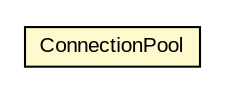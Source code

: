#!/usr/local/bin/dot
#
# Class diagram 
# Generated by UMLGraph version R5_6-24-gf6e263 (http://www.umlgraph.org/)
#

digraph G {
	edge [fontname="arial",fontsize=10,labelfontname="arial",labelfontsize=10];
	node [fontname="arial",fontsize=10,shape=plaintext];
	nodesep=0.25;
	ranksep=0.5;
	// edu.arizona.biosemantics.semanticmarkup.db.ConnectionPool
	c47882 [label=<<table title="edu.arizona.biosemantics.semanticmarkup.db.ConnectionPool" border="0" cellborder="1" cellspacing="0" cellpadding="2" port="p" bgcolor="lemonChiffon" href="./ConnectionPool.html">
		<tr><td><table border="0" cellspacing="0" cellpadding="1">
<tr><td align="center" balign="center"> ConnectionPool </td></tr>
		</table></td></tr>
		</table>>, URL="./ConnectionPool.html", fontname="arial", fontcolor="black", fontsize=10.0];
}

